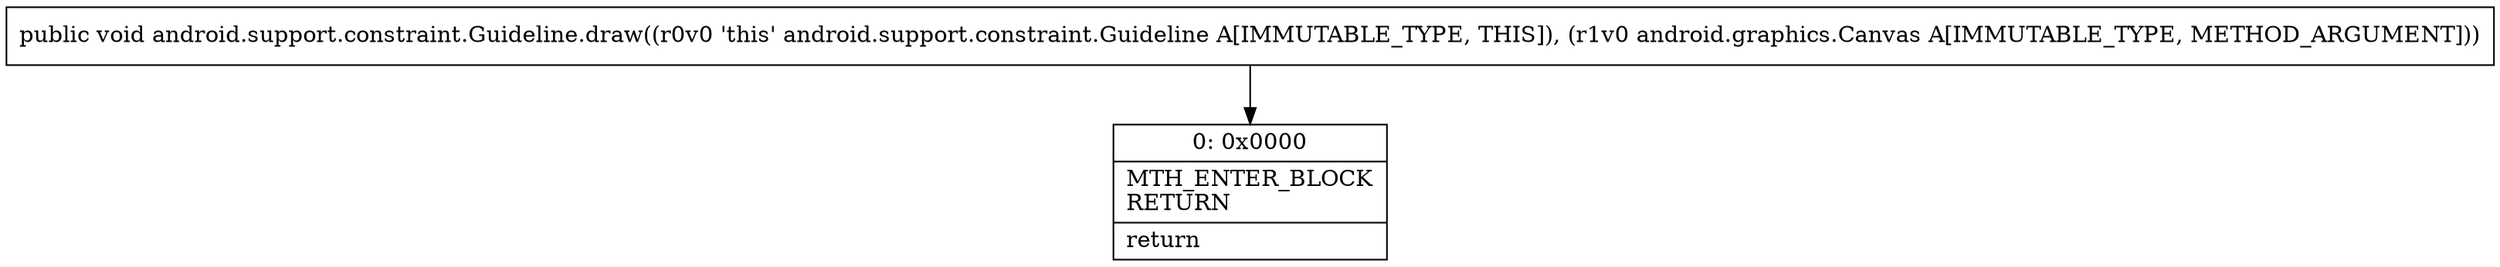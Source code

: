 digraph "CFG forandroid.support.constraint.Guideline.draw(Landroid\/graphics\/Canvas;)V" {
Node_0 [shape=record,label="{0\:\ 0x0000|MTH_ENTER_BLOCK\lRETURN\l|return\l}"];
MethodNode[shape=record,label="{public void android.support.constraint.Guideline.draw((r0v0 'this' android.support.constraint.Guideline A[IMMUTABLE_TYPE, THIS]), (r1v0 android.graphics.Canvas A[IMMUTABLE_TYPE, METHOD_ARGUMENT])) }"];
MethodNode -> Node_0;
}

